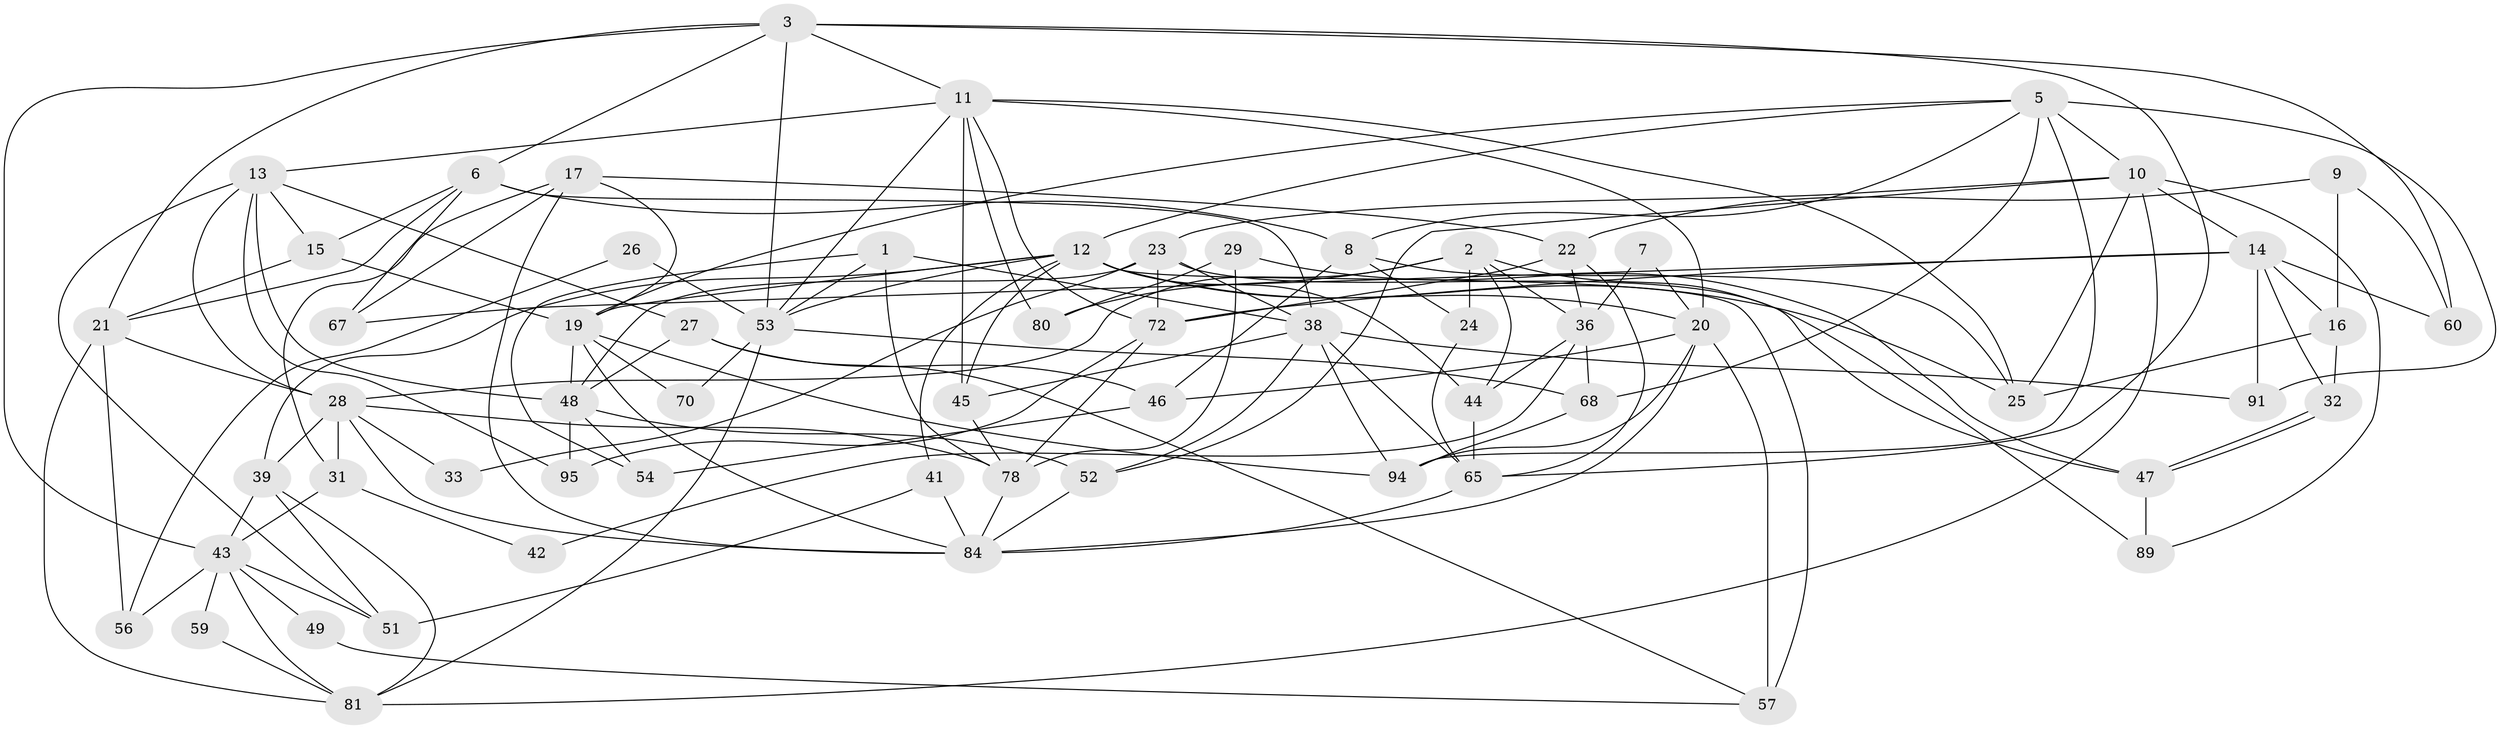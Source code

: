// Generated by graph-tools (version 1.1) at 2025/23/03/03/25 07:23:58]
// undirected, 63 vertices, 153 edges
graph export_dot {
graph [start="1"]
  node [color=gray90,style=filled];
  1;
  2 [super="+40"];
  3 [super="+4"];
  5 [super="+90"];
  6 [super="+35"];
  7;
  8;
  9;
  10 [super="+61"];
  11 [super="+73"];
  12 [super="+82"];
  13 [super="+18"];
  14 [super="+63"];
  15 [super="+30"];
  16 [super="+34"];
  17 [super="+37"];
  19 [super="+97"];
  20 [super="+88"];
  21 [super="+62"];
  22 [super="+71"];
  23 [super="+79"];
  24;
  25 [super="+55"];
  26;
  27 [super="+77"];
  28 [super="+87"];
  29 [super="+93"];
  31;
  32;
  33;
  36 [super="+83"];
  38 [super="+50"];
  39;
  41 [super="+58"];
  42;
  43 [super="+69"];
  44;
  45;
  46 [super="+66"];
  47;
  48 [super="+85"];
  49;
  51 [super="+76"];
  52;
  53 [super="+75"];
  54;
  56 [super="+64"];
  57 [super="+92"];
  59;
  60;
  65 [super="+74"];
  67;
  68;
  70;
  72;
  78 [super="+96"];
  80;
  81 [super="+86"];
  84 [super="+98"];
  89;
  91;
  94;
  95;
  1 -- 38;
  1 -- 54;
  1 -- 78;
  1 -- 53;
  2 -- 28 [weight=2];
  2 -- 24;
  2 -- 44;
  2 -- 36;
  2 -- 80;
  2 -- 89;
  3 -- 65;
  3 -- 11;
  3 -- 53;
  3 -- 6;
  3 -- 43;
  3 -- 60;
  3 -- 21;
  5 -- 91;
  5 -- 10;
  5 -- 19;
  5 -- 68;
  5 -- 8;
  5 -- 12;
  5 -- 94;
  6 -- 8;
  6 -- 15;
  6 -- 67;
  6 -- 38;
  6 -- 21;
  7 -- 20;
  7 -- 36;
  8 -- 24;
  8 -- 46;
  8 -- 25;
  9 -- 60;
  9 -- 22;
  9 -- 16;
  10 -- 89;
  10 -- 52;
  10 -- 23;
  10 -- 25;
  10 -- 14;
  10 -- 81;
  11 -- 45;
  11 -- 72;
  11 -- 80;
  11 -- 53;
  11 -- 20;
  11 -- 13;
  11 -- 25;
  12 -- 41;
  12 -- 45;
  12 -- 57;
  12 -- 19;
  12 -- 20;
  12 -- 53;
  12 -- 39;
  12 -- 44;
  12 -- 25;
  13 -- 48;
  13 -- 51;
  13 -- 27;
  13 -- 28;
  13 -- 95;
  13 -- 15;
  14 -- 67;
  14 -- 60;
  14 -- 91;
  14 -- 16;
  14 -- 32;
  14 -- 72;
  15 -- 19;
  15 -- 21;
  16 -- 25;
  16 -- 32;
  17 -- 19;
  17 -- 67;
  17 -- 22;
  17 -- 84;
  17 -- 31;
  19 -- 70;
  19 -- 94;
  19 -- 84;
  19 -- 48;
  20 -- 57 [weight=2];
  20 -- 84;
  20 -- 94;
  20 -- 46;
  21 -- 56 [weight=2];
  21 -- 81;
  21 -- 28;
  22 -- 72;
  22 -- 65;
  22 -- 36;
  23 -- 47;
  23 -- 48;
  23 -- 33;
  23 -- 38;
  23 -- 72;
  24 -- 65;
  26 -- 53;
  26 -- 56;
  27 -- 57;
  27 -- 48;
  27 -- 46;
  28 -- 31;
  28 -- 33;
  28 -- 84;
  28 -- 39;
  28 -- 78;
  29 -- 80 [weight=2];
  29 -- 78;
  29 -- 47;
  31 -- 42;
  31 -- 43;
  32 -- 47;
  32 -- 47;
  36 -- 44;
  36 -- 68;
  36 -- 42;
  38 -- 52;
  38 -- 91;
  38 -- 94;
  38 -- 45;
  38 -- 65;
  39 -- 43;
  39 -- 81;
  39 -- 51;
  41 -- 51;
  41 -- 84;
  43 -- 49;
  43 -- 59;
  43 -- 51;
  43 -- 56;
  43 -- 81;
  44 -- 65;
  45 -- 78;
  46 -- 54;
  47 -- 89;
  48 -- 52;
  48 -- 54;
  48 -- 95;
  49 -- 57;
  52 -- 84;
  53 -- 68;
  53 -- 81;
  53 -- 70;
  59 -- 81;
  65 -- 84;
  68 -- 94;
  72 -- 95;
  72 -- 78;
  78 -- 84;
}
